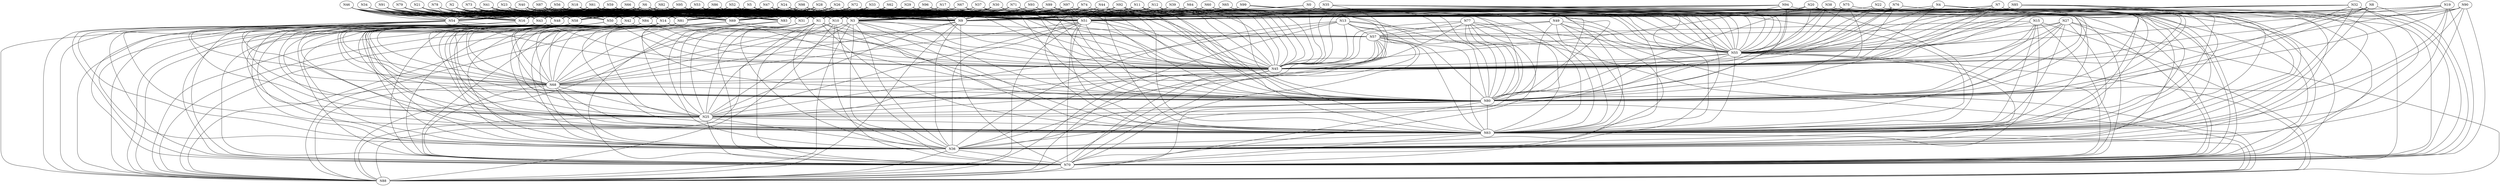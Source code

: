Graph G {
	N60--N83[weight=68];
	N10--N68[weight=86];
	N92--N10[weight=73];
	N67--N51[weight=38];
	N17--N31[weight=68];
	N43--N80[weight=28];
	N26--N84[weight=38];
	N39--N1[weight=32];
	N51--N36[weight=91];
	N3--N88[weight=88];
	N67--N45[weight=74];
	N34--N42[weight=78];
	N39--N9[weight=10];
	N34--N43[weight=32];
	N3--N80[weight=71];
	N26--N81[weight=26];
	N10--N70[weight=17];
	N26--N83[weight=52];
	N2--N10[weight=62];
	N84--N68[weight=6];
	N71--N1[weight=83];
	N71--N3[weight=15];
	N84--N63[weight=81];
	N34--N48[weight=30];
	N2--N16[weight=68];
	N17--N45[weight=1];
	N43--N70[weight=100];
	N17--N42[weight=35];
	N75--N10[weight=67];
	N51--N25[weight=32];
	N93--N83[weight=95];
	N43--N68[weight=95];
	N93--N84[weight=54];
	N84--N70[weight=20];
	N60--N80[weight=17];
	N10--N63[weight=63];
	N34--N54[weight=30];
	N71--N9[weight=12];
	N0--N9[weight=32];
	N3--N70[weight=34];
	N17--N51[weight=15];
	N34--N16[weight=58];
	N84--N36[weight=59];
	N10--N88[weight=100];
	N43--N63[weight=20];
	N93--N81[weight=29];
	N93--N80[weight=53];
	N67--N69[weight=62];
	N26--N69[weight=36];
	N76--N80[weight=46];
	N2--N31[weight=16];
	N84--N45[weight=42];
	N17--N69[weight=28];
	N67--N83[weight=46];
	N67--N84[weight=81];
	N67--N81[weight=36];
	N43--N45[weight=34];
	N34--N31[weight=91];
	N93--N69[weight=94];
	N2--N42[weight=47];
	N2--N43[weight=86];
	N60--N45[weight=15];
	N42--N36[weight=1];
	N2--N48[weight=66];
	N76--N55[weight=79];
	N67--N10[weight=13];
	N75--N51[weight=38];
	N51--N80[weight=100];
	N75--N45[weight=25];
	N43--N36[weight=55];
	N3--N45[weight=83];
	N56--N1[weight=73];
	N18--N83[weight=33];
	N18--N84[weight=75];
	N76--N63[weight=29];
	N18--N81[weight=25];
	N56--N9[weight=96];
	N60--N31[weight=21];
	N2--N54[weight=90];
	N17--N84[weight=65];
	N17--N83[weight=37];
	N42--N45[weight=71];
	N72--N9[weight=92];
	N17--N81[weight=19];
	N2--N58[weight=70];
	N58--N36[weight=100];
	N38--N9[weight=25];
	N75--N63[weight=8];
	N2--N50[weight=47];
	N51--N70[weight=75];
	N3--N36[weight=89];
	N75--N55[weight=1];
	N43--N25[weight=52];
	N51--N63[weight=46];
	N51--N68[weight=6];
	N72--N3[weight=36];
	N72--N1[weight=7];
	N76--N70[weight=17];
	N85--N80[weight=19];
	N76--N36[weight=13];
	N2--N69[weight=8];
	N58--N25[weight=57];
	N60--N63[weight=25];
	N75--N70[weight=10];
	N67--N31[weight=100];
	N33--N10[weight=17];
	N18--N69[weight=96];
	N3--N68[weight=61];
	N84--N80[weight=43];
	N3--N63[weight=32];
	N84--N88[weight=61];
	N60--N55[weight=94];
	N42--N25[weight=55];
	N76--N45[weight=63];
	N85--N70[weight=11];
	N60--N51[weight=11];
	N75--N80[weight=11];
	N67--N42[weight=23];
	N62--N1[weight=59];
	N62--N3[weight=14];
	N33--N14[weight=22];
	N62--N9[weight=29];
	N33--N16[weight=40];
	N51--N45[weight=15];
	N3--N57[weight=32];
	N85--N63[weight=64];
	N76--N51[weight=91];
	N25--N70[weight=38];
	N35--N45[weight=9];
	N27--N88[weight=84];
	N2--N1[weight=84];
	N2--N81[weight=72];
	N2--N83[weight=44];
	N2--N84[weight=76];
	N27--N80[weight=100];
	N33--N31[weight=67];
	N93--N10[weight=81];
	N65--N9[weight=17];
	N50--N25[weight=16];
	N61--N84[weight=42];
	N61--N83[weight=31];
	N85--N55[weight=46];
	N91--N16[weight=85];
	N35--N31[weight=43];
	N85--N51[weight=79];
	N27--N70[weight=5];
	N25--N88[weight=3];
	N33--N42[weight=16];
	N33--N43[weight=43];
	N4--N80[weight=26];
	N37--N9[weight=30];
	N58--N88[weight=80];
	N37--N1[weight=78];
	N68--N70[weight=38];
	N85--N45[weight=16];
	N37--N3[weight=24];
	N27--N63[weight=95];
	N83--N68[weight=81];
	N33--N50[weight=75];
	N33--N51[weight=86];
	N3--N25[weight=26];
	N4--N70[weight=99];
	N29--N9[weight=52];
	N61--N69[weight=22];
	N83--N70[weight=31];
	N58--N70[weight=70];
	N33--N48[weight=49];
	N50--N45[weight=50];
	N27--N57[weight=28];
	N60--N10[weight=24];
	N27--N55[weight=45];
	N35--N10[weight=85];
	N61--N81[weight=84];
	N29--N1[weight=27];
	N29--N3[weight=36];
	N91--N31[weight=78];
	N33--N58[weight=52];
	N4--N63[weight=32];
	N50--N36[weight=44];
	N51--N88[weight=55];
	N58--N68[weight=26];
	N58--N63[weight=70];
	N91--N48[weight=69];
	N10--N25[weight=15];
	N27--N45[weight=83];
	N91--N42[weight=73];
	N91--N43[weight=52];
	N35--N80[weight=52];
	N33--N69[weight=12];
	N93--N51[weight=21];
	N1--N36[weight=22];
	N27--N36[weight=61];
	N91--N58[weight=48];
	N33--N81[weight=51];
	N33--N83[weight=34];
	N91--N54[weight=78];
	N33--N84[weight=74];
	N35--N70[weight=52];
	N93--N42[weight=99];
	N93--N45[weight=55];
	N25--N36[weight=48];
	N1--N45[weight=65];
	N35--N63[weight=83];
	N27--N25[weight=1];
	N83--N25[weight=95];
	N91--N69[weight=35];
	N17--N14[weight=84];
	N65--N10[weight=21];
	N17--N10[weight=80];
	N93--N31[weight=23];
	N68--N88[weight=95];
	N53--N69[weight=42];
	N68--N80[weight=9];
	N35--N51[weight=43];
	N10--N36[weight=19];
	N53--N83[weight=98];
	N53--N84[weight=33];
	N35--N55[weight=24];
	N53--N81[weight=18];
	N83--N36[weight=40];
	N25--N63[weight=78];
	N64--N9[weight=64];
	N25--N68[weight=28];
	N64--N1[weight=99];
	N43--N88[weight=88];
	N1--N25[weight=37];
	N8--N45[weight=42];
	N53--N50[weight=28];
	N53--N51[weight=55];
	N91--N84[weight=15];
	N86--N69[weight=36];
	N91--N81[weight=30];
	N91--N83[weight=42];
	N89--N10[weight=77];
	N12--N83[weight=32];
	N19--N51[weight=89];
	N69--N70[weight=47];
	N1--N70[weight=50];
	N12--N81[weight=18];
	N12--N80[weight=23];
	N19--N55[weight=19];
	N53--N48[weight=89];
	N53--N42[weight=39];
	N53--N43[weight=86];
	N82--N31[weight=40];
	N8--N55[weight=93];
	N8--N51[weight=39];
	N86--N58[weight=13];
	N1--N80[weight=4];
	N82--N48[weight=2];
	N65--N31[weight=89];
	N19--N63[weight=43];
	N69--N80[weight=72];
	N1--N88[weight=90];
	N53--N58[weight=92];
	N69--N88[weight=5];
	N82--N42[weight=51];
	N82--N43[weight=12];
	N73--N16[weight=97];
	N44--N1[weight=84];
	N44--N9[weight=77];
	N73--N10[weight=96];
	N65--N55[weight=100];
	N19--N70[weight=61];
	N82--N16[weight=39];
	N65--N63[weight=52];
	N82--N14[weight=90];
	N35--N9[weight=69];
	N36--N70[weight=78];
	N45--N88[weight=2];
	N82--N10[weight=24];
	N95--N84[weight=76];
	N45--N68[weight=55];
	N20--N9[weight=45];
	N65--N45[weight=6];
	N86--N84[weight=93];
	N19--N80[weight=91];
	N36--N68[weight=56];
	N65--N51[weight=56];
	N59--N9[weight=69];
	N86--N83[weight=95];
	N86--N81[weight=5];
	N45--N70[weight=87];
	N16--N88[weight=57];
	N59--N1[weight=19];
	N1--N63[weight=96];
	N53--N31[weight=54];
	N1--N68[weight=65];
	N32--N63[weight=26];
	N23--N16[weight=25];
	N65--N83[weight=33];
	N39--N31[weight=94];
	N65--N80[weight=24];
	N95--N69[weight=14];
	N9--N88[weight=36];
	N32--N55[weight=20];
	N95--N83[weight=33];
	N32--N70[weight=6];
	N95--N81[weight=55];
	N86--N16[weight=43];
	N86--N14[weight=61];
	N12--N45[weight=93];
	N86--N10[weight=38];
	N12--N55[weight=2];
	N36--N88[weight=17];
	N12--N51[weight=34];
	N23--N10[weight=69];
	N39--N45[weight=70];
	N66--N81[weight=19];
	N53--N14[weight=45];
	N66--N83[weight=49];
	N53--N16[weight=17];
	N53--N10[weight=85];
	N66--N84[weight=85];
	N95--N50[weight=51];
	N66--N69[weight=95];
	N8--N63[weight=5];
	N9--N70[weight=51];
	N86--N48[weight=58];
	N86--N42[weight=74];
	N86--N43[weight=30];
	N86--N51[weight=91];
	N12--N63[weight=82];
	N86--N50[weight=7];
	N23--N43[weight=75];
	N39--N10[weight=56];
	N23--N42[weight=26];
	N95--N48[weight=80];
	N8--N70[weight=76];
	N95--N43[weight=80];
	N95--N42[weight=7];
	N9--N68[weight=14];
	N32--N36[weight=22];
	N52--N16[weight=55];
	N66--N58[weight=36];
	N32--N51[weight=20];
	N52--N10[weight=86];
	N12--N69[weight=6];
	N52--N14[weight=99];
	N86--N31[weight=16];
	N23--N31[weight=34];
	N19--N45[weight=8];
	N95--N58[weight=3];
	N8--N80[weight=31];
	N32--N45[weight=33];
	N59--N10[weight=49];
	N66--N48[weight=82];
	N59--N14[weight=75];
	N62--N16[weight=18];
	N30--N1[weight=100];
	N52--N42[weight=32];
	N62--N14[weight=71];
	N73--N1[weight=100];
	N52--N43[weight=69];
	N62--N10[weight=4];
	N49--N45[weight=94];
	N52--N48[weight=36];
	N99--N63[weight=77];
	N30--N9[weight=86];
	N99--N55[weight=25];
	N30--N3[weight=87];
	N52--N50[weight=91];
	N52--N51[weight=60];
	N56--N69[weight=12];
	N66--N50[weight=34];
	N42--N80[weight=9];
	N16--N36[weight=68];
	N66--N54[weight=22];
	N5--N10[weight=18];
	N42--N88[weight=29];
	N52--N31[weight=90];
	N5--N16[weight=89];
	N5--N14[weight=36];
	N18--N9[weight=93];
	N49--N36[weight=9];
	N99--N51[weight=11];
	N26--N10[weight=24];
	N99--N45[weight=46];
	N26--N14[weight=36];
	N39--N83[weight=78];
	N59--N16[weight=32];
	N56--N58[weight=67];
	N9--N36[weight=1];
	N16--N25[weight=17];
	N66--N43[weight=90];
	N39--N80[weight=26];
	N66--N42[weight=26];
	N5--N43[weight=5];
	N56--N50[weight=61];
	N32--N80[weight=81];
	N5--N42[weight=2];
	N59--N31[weight=12];
	N56--N54[weight=76];
	N61--N9[weight=6];
	N99--N83[weight=97];
	N99--N80[weight=31];
	N49--N63[weight=25];
	N62--N31[weight=56];
	N5--N48[weight=7];
	N52--N69[weight=38];
	N89--N69[weight=42];
	N29--N84[weight=75];
	N29--N83[weight=79];
	N18--N1[weight=18];
	N29--N81[weight=15];
	N39--N55[weight=66];
	N56--N48[weight=45];
	N39--N51[weight=60];
	N9--N25[weight=41];
	N42--N63[weight=48];
	N61--N1[weight=69];
	N66--N31[weight=20];
	N92--N80[weight=47];
	N33--N1[weight=38];
	N92--N81[weight=16];
	N33--N3[weight=49];
	N59--N43[weight=35];
	N66--N14[weight=64];
	N92--N83[weight=42];
	N5--N31[weight=83];
	N59--N42[weight=84];
	N66--N16[weight=41];
	N42--N68[weight=5];
	N56--N43[weight=4];
	N56--N42[weight=55];
	N62--N48[weight=99];
	N33--N9[weight=58];
	N49--N55[weight=77];
	N99--N70[weight=46];
	N62--N42[weight=38];
	N62--N43[weight=1];
	N49--N57[weight=89];
	N52--N58[weight=22];
	N39--N69[weight=18];
	N62--N50[weight=72];
	N89--N81[weight=8];
	N76--N9[weight=89];
	N89--N83[weight=67];
	N89--N9[weight=54];
	N89--N84[weight=61];
	N89--N3[weight=20];
	N39--N63[weight=80];
	N42--N70[weight=96];
	N89--N80[weight=1];
	N89--N1[weight=36];
	N49--N80[weight=9];
	N69--N25[weight=75];
	N59--N54[weight=85];
	N74--N3[weight=54];
	N92--N51[weight=20];
	N74--N9[weight=68];
	N82--N81[weight=88];
	N56--N31[weight=94];
	N59--N58[weight=10];
	N92--N55[weight=69];
	N49--N88[weight=82];
	N62--N58[weight=59];
	N5--N69[weight=8];
	N89--N45[weight=97];
	N59--N50[weight=50];
	N62--N51[weight=41];
	N79--N81[weight=91];
	N26--N42[weight=67];
	N26--N43[weight=40];
	N89--N55[weight=74];
	N16--N70[weight=71];
	N89--N51[weight=76];
	N59--N48[weight=87];
	N74--N1[weight=13];
	N79--N84[weight=29];
	N66--N10[weight=81];
	N79--N83[weight=4];
	N69--N36[weight=50];
	N5--N50[weight=42];
	N92--N63[weight=99];
	N5--N51[weight=41];
	N59--N69[weight=36];
	N49--N70[weight=37];
	N79--N69[weight=39];
	N26--N48[weight=65];
	N62--N69[weight=12];
	N92--N69[weight=79];
	N5--N58[weight=20];
	N99--N10[weight=71];
	N26--N51[weight=47];
	N8--N9[weight=24];
	N52--N81[weight=11];
	N52--N83[weight=41];
	N26--N58[weight=43];
	N52--N84[weight=3];
	N82--N84[weight=54];
	N56--N14[weight=85];
	N19--N9[weight=78];
	N82--N83[weight=77];
	N69--N45[weight=82];
	N16--N68[weight=62];
	N26--N50[weight=79];
	N56--N16[weight=57];
	N5--N83[weight=29];
	N5--N84[weight=93];
	N56--N10[weight=60];
	N92--N31[weight=88];
	N5--N81[weight=30];
	N79--N58[weight=41];
	N26--N16[weight=80];
	N62--N83[weight=23];
	N89--N31[weight=36];
	N62--N81[weight=35];
	N82--N58[weight=24];
	N72--N83[weight=55];
	N72--N84[weight=20];
	N60--N9[weight=18];
	N82--N50[weight=56];
	N59--N84[weight=91];
	N47--N9[weight=37];
	N79--N48[weight=31];
	N47--N3[weight=77];
	N92--N45[weight=53];
	N47--N1[weight=19];
	N72--N81[weight=79];
	N59--N81[weight=53];
	N99--N31[weight=17];
	N59--N83[weight=35];
	N62--N84[weight=43];
	N89--N42[weight=54];
	N26--N31[weight=10];
	N82--N69[weight=53];
	N75--N9[weight=24];
	N32--N9[weight=8];
	N69--N63[weight=11];
	N79--N54[weight=54];
	N69--N68[weight=23];
	N38--N63[weight=36];
	N55--N68[weight=86];
	N22--N51[weight=94];
	N40--N9[weight=97];
	N22--N45[weight=47];
	N96--N31[weight=9];
	N40--N1[weight=93];
	N46--N16[weight=30];
	N79--N42[weight=27];
	N80--N25[weight=38];
	N79--N43[weight=17];
	N72--N69[weight=33];
	N55--N70[weight=54];
	N31--N88[weight=7];
	N14--N88[weight=12];
	N63--N36[weight=70];
	N46--N31[weight=21];
	N96--N50[weight=24];
	N96--N51[weight=72];
	N38--N70[weight=40];
	N14--N80[weight=61];
	N24--N9[weight=41];
	N96--N48[weight=34];
	N72--N50[weight=80];
	N72--N51[weight=9];
	N96--N42[weight=14];
	N24--N1[weight=7];
	N29--N16[weight=86];
	N79--N31[weight=76];
	N29--N14[weight=47];
	N72--N58[weight=51];
	N55--N80[weight=16];
	N6--N31[weight=61];
	N24--N3[weight=43];
	N29--N10[weight=22];
	N87--N1[weight=1];
	N7--N9[weight=40];
	N79--N16[weight=12];
	N95--N3[weight=28];
	N55--N45[weight=71];
	N95--N1[weight=48];
	N46--N43[weight=81];
	N46--N42[weight=8];
	N87--N9[weight=23];
	N38--N80[weight=64];
	N14--N70[weight=67];
	N72--N43[weight=25];
	N96--N58[weight=5];
	N72--N42[weight=34];
	N78--N1[weight=36];
	N72--N48[weight=79];
	N95--N9[weight=10];
	N14--N63[weight=33];
	N14--N68[weight=87];
	N46--N54[weight=57];
	N64--N83[weight=91];
	N64--N80[weight=88];
	N6--N16[weight=55];
	N6--N14[weight=2];
	N96--N69[weight=1];
	N46--N48[weight=59];
	N72--N31[weight=71];
	N55--N63[weight=50];
	N6--N10[weight=85];
	N23--N9[weight=23];
	N14--N57[weight=96];
	N47--N69[weight=3];
	N7--N80[weight=72];
	N23--N1[weight=27];
	N46--N58[weight=93];
	N80--N63[weight=83];
	N71--N10[weight=81];
	N29--N69[weight=10];
	N13--N55[weight=82];
	N87--N42[weight=56];
	N13--N57[weight=40];
	N14--N45[weight=36];
	N38--N36[weight=93];
	N41--N1[weight=70];
	N22--N80[weight=97];
	N72--N10[weight=100];
	N29--N51[weight=10];
	N47--N83[weight=2];
	N29--N50[weight=14];
	N47--N84[weight=98];
	N46--N69[weight=1];
	N13--N63[weight=17];
	N14--N36[weight=93];
	N29--N58[weight=23];
	N47--N81[weight=63];
	N72--N14[weight=11];
	N87--N31[weight=48];
	N72--N16[weight=64];
	N41--N9[weight=39];
	N13--N25[weight=99];
	N46--N81[weight=65];
	N87--N10[weight=78];
	N6--N1[weight=27];
	N38--N45[weight=88];
	N87--N16[weight=30];
	N40--N81[weight=37];
	N55--N88[weight=52];
	N87--N14[weight=90];
	N40--N83[weight=16];
	N47--N48[weight=71];
	N22--N70[weight=24];
	N46--N83[weight=31];
	N46--N84[weight=64];
	N78--N10[weight=86];
	N29--N42[weight=56];
	N47--N50[weight=85];
	N96--N14[weight=74];
	N47--N51[weight=72];
	N96--N10[weight=84];
	N14--N25[weight=92];
	N29--N48[weight=90];
	N6--N9[weight=44];
	N71--N31[weight=75];
	N29--N43[weight=76];
	N17--N9[weight=2];
	N56--N84[weight=4];
	N56--N83[weight=20];
	N13--N36[weight=66];
	N31--N68[weight=90];
	N38--N55[weight=14];
	N56--N81[weight=95];
	N17--N3[weight=87];
	N17--N1[weight=16];
	N22--N63[weight=81];
	N94--N9[weight=52];
	N47--N58[weight=20];
	N38--N51[weight=56];
	N29--N31[weight=99];
	N22--N55[weight=1];
	N40--N84[weight=62];
	N80--N36[weight=65];
	N13--N45[weight=52];
	N31--N70[weight=57];
	N23--N58[weight=13];
	N78--N31[weight=100];
	N81--N36[weight=7];
	N47--N31[weight=70];
	N73--N81[weight=17];
	N73--N83[weight=59];
	N22--N9[weight=22];
	N40--N54[weight=82];
	N37--N69[weight=99];
	N71--N51[weight=6];
	N40--N58[weight=9];
	N85--N9[weight=50];
	N23--N48[weight=35];
	N30--N81[weight=1];
	N30--N84[weight=63];
	N73--N69[weight=33];
	N30--N83[weight=40];
	N81--N25[weight=13];
	N23--N50[weight=11];
	N12--N10[weight=100];
	N47--N42[weight=32];
	N23--N54[weight=96];
	N78--N16[weight=59];
	N47--N43[weight=17];
	N71--N45[weight=18];
	N37--N51[weight=78];
	N71--N42[weight=81];
	N95--N31[weight=11];
	N40--N69[weight=3];
	N63--N88[weight=59];
	N71--N81[weight=76];
	N71--N80[weight=65];
	N78--N50[weight=77];
	N78--N54[weight=8];
	N23--N83[weight=32];
	N23--N84[weight=69];
	N23--N81[weight=68];
	N78--N48[weight=11];
	N13--N70[weight=37];
	N47--N10[weight=91];
	N30--N69[weight=73];
	N6--N84[weight=28];
	N37--N42[weight=45];
	N6--N83[weight=6];
	N40--N31[weight=5];
	N37--N45[weight=18];
	N48--N88[weight=57];
	N93--N3[weight=51];
	N93--N1[weight=14];
	N40--N50[weight=54];
	N5--N9[weight=53];
	N23--N69[weight=26];
	N47--N16[weight=40];
	N73--N84[weight=33];
	N47--N14[weight=24];
	N78--N42[weight=47];
	N78--N43[weight=76];
	N5--N1[weight=43];
	N40--N48[weight=71];
	N12--N31[weight=47];
	N13--N80[weight=32];
	N5--N3[weight=85];
	N71--N69[weight=98];
	N95--N16[weight=88];
	N95--N14[weight=13];
	N37--N31[weight=39];
	N40--N42[weight=87];
	N40--N43[weight=60];
	N95--N10[weight=20];
	N13--N88[weight=87];
	N93--N9[weight=47];
	N55--N25[weight=85];
	N63--N68[weight=87];
	N96--N81[weight=44];
	N96--N83[weight=93];
	N73--N31[weight=93];
	N96--N84[weight=63];
	N30--N51[weight=58];
	N30--N42[weight=21];
	N40--N16[weight=55];
	N6--N69[weight=56];
	N78--N69[weight=24];
	N15--N63[weight=16];
	N30--N45[weight=21];
	N40--N10[weight=54];
	N63--N70[weight=39];
	N98--N83[weight=99];
	N98--N84[weight=52];
	N6--N81[weight=61];
	N98--N81[weight=6];
	N55--N36[weight=5];
	N81--N68[weight=20];
	N30--N31[weight=87];
	N15--N55[weight=87];
	N15--N57[weight=42];
	N78--N58[weight=82];
	N37--N10[weight=57];
	N71--N84[weight=91];
	N71--N83[weight=65];
	N45--N36[weight=75];
	N73--N54[weight=1];
	N86--N1[weight=45];
	N73--N58[weight=63];
	N6--N48[weight=39];
	N15--N88[weight=26];
	N86--N3[weight=75];
	N86--N9[weight=5];
	N15--N80[weight=74];
	N98--N69[weight=50];
	N6--N43[weight=35];
	N6--N42[weight=83];
	N73--N48[weight=59];
	N45--N25[weight=90];
	N81--N88[weight=59];
	N78--N81[weight=100];
	N73--N43[weight=40];
	N78--N84[weight=52];
	N92--N1[weight=92];
	N73--N42[weight=57];
	N78--N83[weight=91];
	N6--N58[weight=23];
	N92--N9[weight=96];
	N30--N10[weight=82];
	N73--N50[weight=85];
	N15--N70[weight=44];
	N4--N9[weight=59];
	N6--N50[weight=63];
	N98--N58[weight=76];
	N6--N54[weight=39];
	N74--N83[weight=96];
	N48--N36[weight=62];
	N74--N84[weight=72];
	N74--N81[weight=33];
	N98--N50[weight=21];
	N98--N51[weight=18];
	N74--N80[weight=15];
	N57--N80[weight=45];
	N41--N69[weight=85];
	N20--N36[weight=98];
	N57--N88[weight=26];
	N44--N10[weight=53];
	N98--N48[weight=30];
	N24--N58[weight=47];
	N98--N43[weight=78];
	N28--N81[weight=17];
	N48--N25[weight=33];
	N98--N42[weight=87];
	N12--N9[weight=29];
	N28--N84[weight=23];
	N98--N1[weight=83];
	N98--N3[weight=64];
	N28--N83[weight=19];
	N57--N70[weight=70];
	N20--N45[weight=27];
	N12--N1[weight=4];
	N98--N9[weight=3];
	N94--N10[weight=81];
	N41--N81[weight=53];
	N61--N14[weight=36];
	N41--N83[weight=35];
	N41--N84[weight=51];
	N61--N16[weight=32];
	N67--N3[weight=1];
	N20--N51[weight=73];
	N67--N1[weight=94];
	N61--N10[weight=41];
	N67--N9[weight=70];
	N24--N69[weight=81];
	N98--N31[weight=64];
	N24--N43[weight=53];
	N52--N1[weight=13];
	N24--N42[weight=31];
	N20--N55[weight=29];
	N94--N45[weight=61];
	N15--N45[weight=21];
	N20--N63[weight=43];
	N44--N31[weight=29];
	N70--N80[weight=53];
	N52--N9[weight=57];
	N52--N3[weight=58];
	N74--N55[weight=71];
	N24--N51[weight=30];
	N24--N50[weight=33];
	N94--N31[weight=26];
	N70--N88[weight=61];
	N20--N70[weight=31];
	N15--N36[weight=89];
	N0--N10[weight=54];
	N74--N69[weight=16];
	N98--N16[weight=77];
	N98--N14[weight=83];
	N24--N48[weight=28];
	N74--N63[weight=21];
	N98--N10[weight=50];
	N50--N70[weight=50];
	N66--N9[weight=66];
	N77--N63[weight=29];
	N28--N51[weight=82];
	N28--N50[weight=66];
	N66--N1[weight=76];
	N94--N63[weight=42];
	N83--N88[weight=30];
	N48--N70[weight=88];
	N28--N58[weight=18];
	N57--N45[weight=100];
	N61--N48[weight=92];
	N20--N80[weight=2];
	N57--N36[weight=51];
	N94--N70[weight=31];
	N4--N51[weight=62];
	N4--N55[weight=67];
	N50--N68[weight=14];
	N61--N42[weight=92];
	N90--N36[weight=73];
	N99--N9[weight=60];
	N24--N16[weight=66];
	N50--N63[weight=31];
	N77--N55[weight=74];
	N61--N43[weight=24];
	N24--N14[weight=38];
	N77--N57[weight=2];
	N48--N68[weight=90];
	N24--N31[weight=29];
	N97--N10[weight=37];
	N28--N42[weight=51];
	N28--N43[weight=34];
	N94--N51[weight=59];
	N28--N48[weight=74];
	N41--N31[weight=5];
	N94--N55[weight=53];
	N57--N25[weight=1];
	N61--N58[weight=25];
	N4--N45[weight=97];
	N50--N57[weight=57];
	N61--N50[weight=38];
	N61--N54[weight=99];
	N77--N45[weight=67];
	N90--N45[weight=42];
	N21--N69[weight=69];
	N41--N48[weight=70];
	N57--N63[weight=29];
	N41--N42[weight=56];
	N41--N43[weight=28];
	N41--N50[weight=92];
	N37--N83[weight=85];
	N37--N81[weight=93];
	N37--N84[weight=61];
	N50--N88[weight=31];
	N77--N36[weight=37];
	N24--N10[weight=48];
	N50--N80[weight=88];
	N41--N58[weight=77];
	N41--N54[weight=44];
	N57--N55[weight=9];
	N28--N69[weight=47];
	N28--N1[weight=57];
	N94--N80[weight=75];
	N21--N81[weight=65];
	N61--N31[weight=86];
	N28--N3[weight=88];
	N21--N83[weight=75];
	N21--N84[weight=53];
	N28--N9[weight=47];
	N77--N25[weight=96];
	N21--N43[weight=99];
	N21--N48[weight=82];
	N97--N42[weight=76];
	N97--N45[weight=60];
	N28--N10[weight=56];
	N28--N16[weight=73];
	N28--N14[weight=47];
	N54--N63[weight=86];
	N18--N48[weight=48];
	N54--N57[weight=42];
	N18--N43[weight=79];
	N90--N70[weight=32];
	N0--N63[weight=74];
	N97--N51[weight=60];
	N7--N36[weight=68];
	N87--N81[weight=22];
	N11--N69[weight=42];
	N18--N42[weight=94];
	N87--N83[weight=20];
	N87--N84[weight=12];
	N21--N54[weight=38];
	N11--N83[weight=70];
	N11--N80[weight=24];
	N11--N81[weight=62];
	N21--N58[weight=63];
	N87--N69[weight=32];
	N54--N70[weight=62];
	N97--N55[weight=90];
	N18--N58[weight=80];
	N44--N83[weight=78];
	N44--N81[weight=1];
	N54--N68[weight=82];
	N44--N80[weight=77];
	N18--N54[weight=71];
	N7--N45[weight=56];
	N64--N10[weight=41];
	N90--N80[weight=78];
	N18--N50[weight=70];
	N0--N70[weight=81];
	N77--N88[weight=14];
	N87--N54[weight=62];
	N31--N36[weight=17];
	N77--N80[weight=9];
	N11--N51[weight=80];
	N87--N58[weight=51];
	N54--N80[weight=11];
	N28--N31[weight=77];
	N7--N51[weight=44];
	N90--N51[weight=69];
	N7--N55[weight=50];
	N80--N88[weight=7];
	N0--N80[weight=9];
	N11--N45[weight=66];
	N90--N55[weight=70];
	N21--N31[weight=15];
	N87--N43[weight=83];
	N31--N25[weight=14];
	N41--N16[weight=92];
	N77--N70[weight=6];
	N11--N63[weight=88];
	N87--N48[weight=97];
	N97--N31[weight=37];
	N7--N70[weight=77];
	N41--N10[weight=53];
	N54--N88[weight=78];
	N90--N63[weight=7];
	N7--N63[weight=98];
	N11--N55[weight=50];
	N18--N31[weight=22];
	N87--N50[weight=8];
	N21--N42[weight=23];
	N82--N1[weight=82];
	N11--N31[weight=13];
	N82--N3[weight=100];
	N44--N45[weight=31];
	N64--N69[weight=34];
	N44--N51[weight=22];
	N82--N9[weight=68];
	N34--N81[weight=27];
	N34--N84[weight=91];
	N34--N83[weight=53];
	N74--N31[weight=39];
	N21--N10[weight=48];
	N74--N51[weight=13];
	N84--N25[weight=52];
	N21--N16[weight=48];
	N64--N63[weight=25];
	N97--N1[weight=19];
	N18--N14[weight=50];
	N97--N9[weight=44];
	N11--N9[weight=14];
	N18--N16[weight=39];
	N18--N10[weight=64];
	N54--N25[weight=24];
	N64--N55[weight=23];
	N97--N3[weight=14];
	N11--N1[weight=44];
	N74--N45[weight=95];
	N11--N10[weight=85];
	N24--N84[weight=2];
	N24--N83[weight=99];
	N34--N58[weight=16];
	N24--N81[weight=50];
	N44--N69[weight=46];
	N96--N3[weight=10];
	N64--N51[weight=20];
	N53--N3[weight=33];
	N97--N69[weight=55];
	N53--N9[weight=6];
	N96--N9[weight=70];
	N26--N3[weight=53];
	N0--N45[weight=62];
	N26--N1[weight=59];
	N64--N45[weight=26];
	N53--N1[weight=88];
	N54--N36[weight=86];
	N96--N1[weight=46];
	N26--N9[weight=20];
	N74--N10[weight=44];
	N34--N69[weight=50];
	N44--N55[weight=82];
	N0--N55[weight=20];
	N97--N81[weight=75];
	N54--N45[weight=88];
	N97--N80[weight=14];
	N97--N83[weight=48];
	N0--N51[weight=93];
	N44--N63[weight=53];
	N64--N31[weight=88];
	N97--N84[weight=41];
}